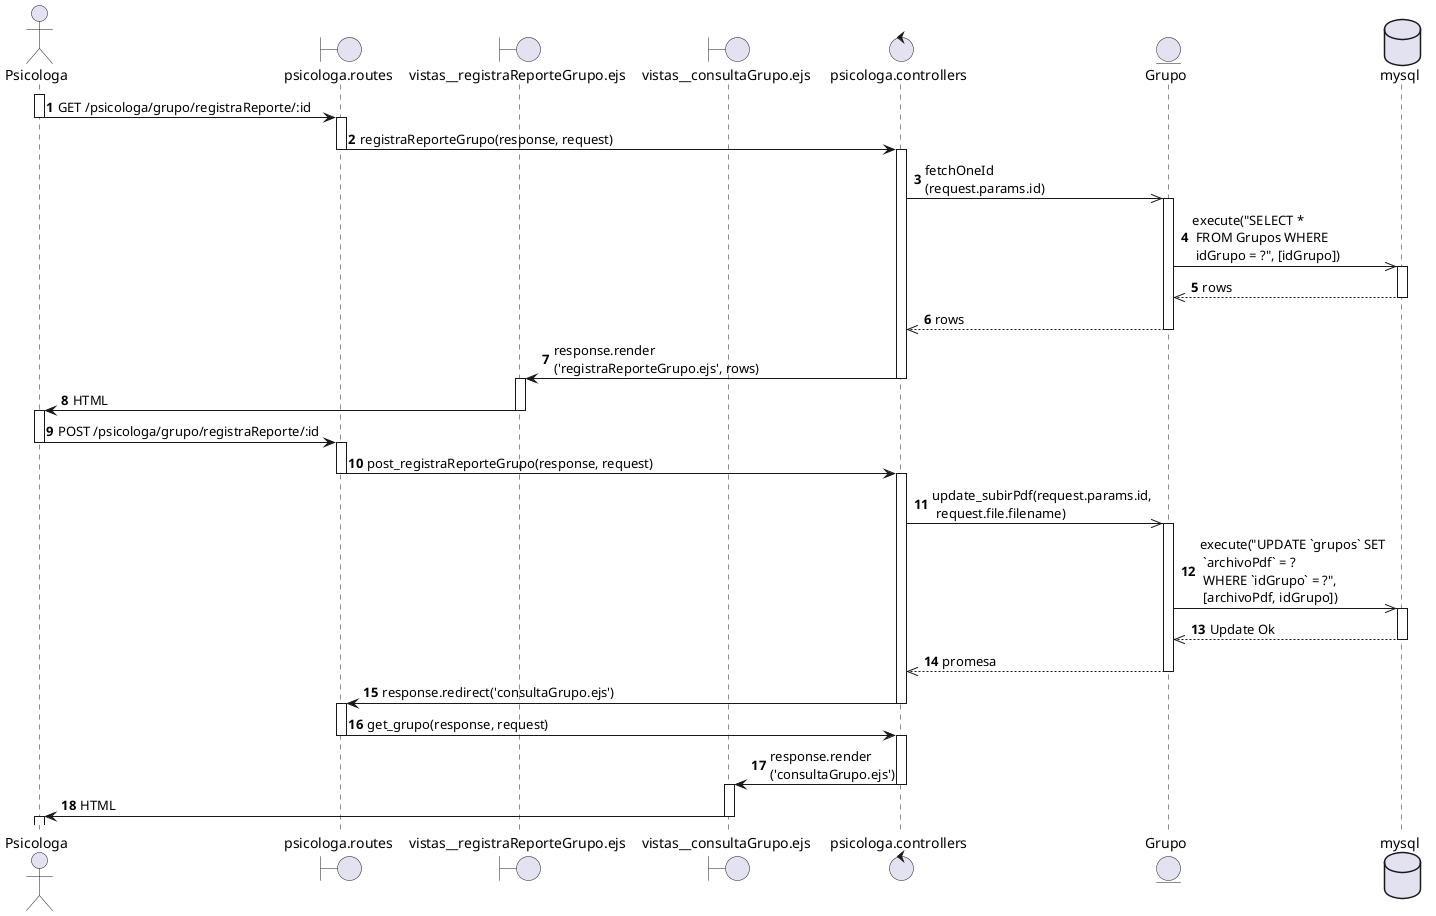 @startuml   registraReporteGrupo 8
actor       Psicologa                   as a1
boundary    psicologa.routes            as a2
boundary    vistas__registraReporteGrupo.ejs  as a3
boundary    vistas__consultaGrupo.ejs  as a3.1
control     psicologa.controllers       as a4
entity      Grupo                       as g
database    mysql                       as a5


autonumber
activate a1
a1->a2: GET /psicologa/grupo/registraReporte/:id
deactivate a1
activate a2
a2->a4: registraReporteGrupo(response, request)
deactivate a2


activate a4
a4->>g: fetchOneId\n(request.params.id)
activate g
g->>a5: execute("SELECT *\n FROM Grupos WHERE\n idGrupo = ?", [idGrupo])
activate a5
a5-->>g: rows
deactivate a5
g-->>a4:rows
deactivate g


a4->a3: response.render\n('registraReporteGrupo.ejs', rows)
deactivate a4
activate a3
a3->a1: HTML
deactivate a3
activate a1


a1->a2: POST /psicologa/grupo/registraReporte/:id
deactivate a1
activate a2
a2->a4: post_registraReporteGrupo(response, request)
deactivate a2
activate a4
a4->>g: update_subirPdf(request.params.id,\n request.file.filename)
activate g
g->>a5: execute("UPDATE `grupos` SET\n `archivoPdf` = ? \n WHERE `idGrupo` = ?",\n [archivoPdf, idGrupo])
activate a5
a5-->>g: Update Ok
deactivate a5
g-->>a4: promesa
deactivate g


a4->a2: response.redirect('consultaGrupo.ejs')
deactivate a4
activate a2
a2->a4: get_grupo(response, request)
deactivate a2
activate a4
a4->a3.1: response.render\n('consultaGrupo.ejs')
deactivate a4
activate a3.1
a3.1->a1: HTML
deactivate a3.1
activate a1


@enduml

